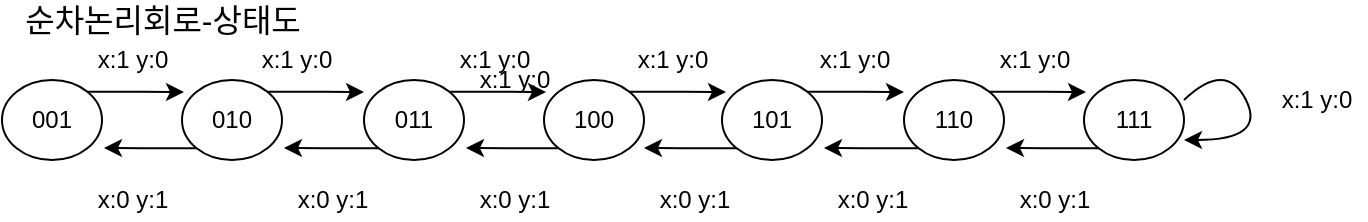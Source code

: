 <mxfile version="14.7.6" type="github">
  <diagram id="IsADIqTYUYIuU1v2_LW8" name="Page-1">
    <mxGraphModel dx="981" dy="486" grid="1" gridSize="10" guides="1" tooltips="1" connect="1" arrows="1" fold="1" page="1" pageScale="1" pageWidth="827" pageHeight="1169" math="0" shadow="0">
      <root>
        <mxCell id="0" />
        <mxCell id="1" parent="0" />
        <mxCell id="oFcrKs_U6eA4Mx5ZxtZ9-10" style="edgeStyle=orthogonalEdgeStyle;rounded=0;orthogonalLoop=1;jettySize=auto;html=1;exitX=1;exitY=0;exitDx=0;exitDy=0;entryX=0.02;entryY=0.15;entryDx=0;entryDy=0;entryPerimeter=0;" edge="1" parent="1" source="oFcrKs_U6eA4Mx5ZxtZ9-1" target="oFcrKs_U6eA4Mx5ZxtZ9-2">
          <mxGeometry relative="1" as="geometry" />
        </mxCell>
        <mxCell id="oFcrKs_U6eA4Mx5ZxtZ9-1" value="001" style="ellipse;whiteSpace=wrap;html=1;" vertex="1" parent="1">
          <mxGeometry x="118" y="60" width="50" height="40" as="geometry" />
        </mxCell>
        <mxCell id="oFcrKs_U6eA4Mx5ZxtZ9-11" style="edgeStyle=orthogonalEdgeStyle;rounded=0;orthogonalLoop=1;jettySize=auto;html=1;exitX=0;exitY=1;exitDx=0;exitDy=0;" edge="1" parent="1" source="oFcrKs_U6eA4Mx5ZxtZ9-2">
          <mxGeometry relative="1" as="geometry">
            <mxPoint x="169" y="94" as="targetPoint" />
          </mxGeometry>
        </mxCell>
        <mxCell id="oFcrKs_U6eA4Mx5ZxtZ9-15" style="edgeStyle=orthogonalEdgeStyle;rounded=0;orthogonalLoop=1;jettySize=auto;html=1;exitX=1;exitY=0;exitDx=0;exitDy=0;" edge="1" parent="1" source="oFcrKs_U6eA4Mx5ZxtZ9-2">
          <mxGeometry relative="1" as="geometry">
            <mxPoint x="299" y="66" as="targetPoint" />
          </mxGeometry>
        </mxCell>
        <mxCell id="oFcrKs_U6eA4Mx5ZxtZ9-2" value="010" style="ellipse;whiteSpace=wrap;html=1;" vertex="1" parent="1">
          <mxGeometry x="208" y="60" width="50" height="40" as="geometry" />
        </mxCell>
        <mxCell id="oFcrKs_U6eA4Mx5ZxtZ9-16" style="edgeStyle=orthogonalEdgeStyle;rounded=0;orthogonalLoop=1;jettySize=auto;html=1;exitX=1;exitY=0;exitDx=0;exitDy=0;entryX=0.02;entryY=0.15;entryDx=0;entryDy=0;entryPerimeter=0;" edge="1" source="oFcrKs_U6eA4Mx5ZxtZ9-17" target="oFcrKs_U6eA4Mx5ZxtZ9-20" parent="1">
          <mxGeometry relative="1" as="geometry" />
        </mxCell>
        <mxCell id="oFcrKs_U6eA4Mx5ZxtZ9-21" style="edgeStyle=orthogonalEdgeStyle;rounded=0;orthogonalLoop=1;jettySize=auto;html=1;exitX=0;exitY=1;exitDx=0;exitDy=0;" edge="1" parent="1" source="oFcrKs_U6eA4Mx5ZxtZ9-17">
          <mxGeometry relative="1" as="geometry">
            <mxPoint x="259" y="94" as="targetPoint" />
          </mxGeometry>
        </mxCell>
        <mxCell id="oFcrKs_U6eA4Mx5ZxtZ9-17" value="011" style="ellipse;whiteSpace=wrap;html=1;" vertex="1" parent="1">
          <mxGeometry x="299" y="60" width="50" height="40" as="geometry" />
        </mxCell>
        <mxCell id="oFcrKs_U6eA4Mx5ZxtZ9-18" style="edgeStyle=orthogonalEdgeStyle;rounded=0;orthogonalLoop=1;jettySize=auto;html=1;exitX=0;exitY=1;exitDx=0;exitDy=0;" edge="1" source="oFcrKs_U6eA4Mx5ZxtZ9-20" parent="1">
          <mxGeometry relative="1" as="geometry">
            <mxPoint x="350" y="94" as="targetPoint" />
          </mxGeometry>
        </mxCell>
        <mxCell id="oFcrKs_U6eA4Mx5ZxtZ9-19" style="edgeStyle=orthogonalEdgeStyle;rounded=0;orthogonalLoop=1;jettySize=auto;html=1;exitX=1;exitY=0;exitDx=0;exitDy=0;" edge="1" source="oFcrKs_U6eA4Mx5ZxtZ9-20" parent="1">
          <mxGeometry relative="1" as="geometry">
            <mxPoint x="480" y="66" as="targetPoint" />
          </mxGeometry>
        </mxCell>
        <mxCell id="oFcrKs_U6eA4Mx5ZxtZ9-20" value="100" style="ellipse;whiteSpace=wrap;html=1;" vertex="1" parent="1">
          <mxGeometry x="389" y="60" width="50" height="40" as="geometry" />
        </mxCell>
        <mxCell id="oFcrKs_U6eA4Mx5ZxtZ9-22" style="edgeStyle=orthogonalEdgeStyle;rounded=0;orthogonalLoop=1;jettySize=auto;html=1;exitX=1;exitY=0;exitDx=0;exitDy=0;" edge="1" source="oFcrKs_U6eA4Mx5ZxtZ9-23" parent="1">
          <mxGeometry relative="1" as="geometry">
            <mxPoint x="569" y="66" as="targetPoint" />
          </mxGeometry>
        </mxCell>
        <mxCell id="oFcrKs_U6eA4Mx5ZxtZ9-23" value="101" style="ellipse;whiteSpace=wrap;html=1;" vertex="1" parent="1">
          <mxGeometry x="478" y="60" width="50" height="40" as="geometry" />
        </mxCell>
        <mxCell id="oFcrKs_U6eA4Mx5ZxtZ9-24" style="edgeStyle=orthogonalEdgeStyle;rounded=0;orthogonalLoop=1;jettySize=auto;html=1;exitX=1;exitY=0;exitDx=0;exitDy=0;entryX=0.02;entryY=0.15;entryDx=0;entryDy=0;entryPerimeter=0;" edge="1" source="oFcrKs_U6eA4Mx5ZxtZ9-26" target="oFcrKs_U6eA4Mx5ZxtZ9-28" parent="1">
          <mxGeometry relative="1" as="geometry" />
        </mxCell>
        <mxCell id="oFcrKs_U6eA4Mx5ZxtZ9-25" style="edgeStyle=orthogonalEdgeStyle;rounded=0;orthogonalLoop=1;jettySize=auto;html=1;exitX=0;exitY=1;exitDx=0;exitDy=0;" edge="1" source="oFcrKs_U6eA4Mx5ZxtZ9-26" parent="1">
          <mxGeometry relative="1" as="geometry">
            <mxPoint x="529" y="94" as="targetPoint" />
          </mxGeometry>
        </mxCell>
        <mxCell id="oFcrKs_U6eA4Mx5ZxtZ9-26" value="110" style="ellipse;whiteSpace=wrap;html=1;" vertex="1" parent="1">
          <mxGeometry x="569" y="60" width="50" height="40" as="geometry" />
        </mxCell>
        <mxCell id="oFcrKs_U6eA4Mx5ZxtZ9-27" style="edgeStyle=orthogonalEdgeStyle;rounded=0;orthogonalLoop=1;jettySize=auto;html=1;exitX=0;exitY=1;exitDx=0;exitDy=0;" edge="1" source="oFcrKs_U6eA4Mx5ZxtZ9-28" parent="1">
          <mxGeometry relative="1" as="geometry">
            <mxPoint x="620" y="94" as="targetPoint" />
          </mxGeometry>
        </mxCell>
        <mxCell id="oFcrKs_U6eA4Mx5ZxtZ9-28" value="111" style="ellipse;whiteSpace=wrap;html=1;" vertex="1" parent="1">
          <mxGeometry x="659" y="60" width="50" height="40" as="geometry" />
        </mxCell>
        <mxCell id="oFcrKs_U6eA4Mx5ZxtZ9-29" style="edgeStyle=orthogonalEdgeStyle;rounded=0;orthogonalLoop=1;jettySize=auto;html=1;exitX=0;exitY=1;exitDx=0;exitDy=0;" edge="1" source="oFcrKs_U6eA4Mx5ZxtZ9-23" parent="1">
          <mxGeometry relative="1" as="geometry">
            <mxPoint x="439" y="94" as="targetPoint" />
          </mxGeometry>
        </mxCell>
        <mxCell id="oFcrKs_U6eA4Mx5ZxtZ9-30" value="&lt;font style=&quot;font-size: 16px&quot;&gt;순차논리회로-상태도&lt;/font&gt;" style="text;html=1;resizable=0;autosize=1;align=center;verticalAlign=middle;points=[];fillColor=none;strokeColor=none;rounded=0;fontSize=16;" vertex="1" parent="1">
          <mxGeometry x="118" y="20" width="160" height="20" as="geometry" />
        </mxCell>
        <mxCell id="oFcrKs_U6eA4Mx5ZxtZ9-575" value="x:1 y:0" style="text;html=1;resizable=0;autosize=1;align=center;verticalAlign=middle;points=[];fillColor=none;strokeColor=none;rounded=0;shadow=0;sketch=0;" vertex="1" parent="1">
          <mxGeometry x="158" y="40" width="50" height="20" as="geometry" />
        </mxCell>
        <mxCell id="oFcrKs_U6eA4Mx5ZxtZ9-576" value="x:1 y:0" style="text;html=1;resizable=0;autosize=1;align=center;verticalAlign=middle;points=[];fillColor=none;strokeColor=none;rounded=0;shadow=0;sketch=0;" vertex="1" parent="1">
          <mxGeometry x="240" y="40" width="50" height="20" as="geometry" />
        </mxCell>
        <mxCell id="oFcrKs_U6eA4Mx5ZxtZ9-577" value="x:1 y:0" style="text;html=1;resizable=0;autosize=1;align=center;verticalAlign=middle;points=[];fillColor=none;strokeColor=none;rounded=0;shadow=0;sketch=0;" vertex="1" parent="1">
          <mxGeometry x="339" y="40" width="50" height="20" as="geometry" />
        </mxCell>
        <mxCell id="oFcrKs_U6eA4Mx5ZxtZ9-578" value="x:1 y:0" style="text;html=1;resizable=0;autosize=1;align=center;verticalAlign=middle;points=[];fillColor=none;strokeColor=none;rounded=0;shadow=0;sketch=0;" vertex="1" parent="1">
          <mxGeometry x="349" y="50" width="50" height="20" as="geometry" />
        </mxCell>
        <mxCell id="oFcrKs_U6eA4Mx5ZxtZ9-579" value="x:1 y:0" style="text;html=1;resizable=0;autosize=1;align=center;verticalAlign=middle;points=[];fillColor=none;strokeColor=none;rounded=0;shadow=0;sketch=0;" vertex="1" parent="1">
          <mxGeometry x="428" y="40" width="50" height="20" as="geometry" />
        </mxCell>
        <mxCell id="oFcrKs_U6eA4Mx5ZxtZ9-580" value="x:1 y:0" style="text;html=1;resizable=0;autosize=1;align=center;verticalAlign=middle;points=[];fillColor=none;strokeColor=none;rounded=0;shadow=0;sketch=0;" vertex="1" parent="1">
          <mxGeometry x="519" y="40" width="50" height="20" as="geometry" />
        </mxCell>
        <mxCell id="oFcrKs_U6eA4Mx5ZxtZ9-581" value="x:1 y:0" style="text;html=1;resizable=0;autosize=1;align=center;verticalAlign=middle;points=[];fillColor=none;strokeColor=none;rounded=0;shadow=0;sketch=0;" vertex="1" parent="1">
          <mxGeometry x="609" y="40" width="50" height="20" as="geometry" />
        </mxCell>
        <mxCell id="oFcrKs_U6eA4Mx5ZxtZ9-582" value="x:0 y:1" style="text;html=1;resizable=0;autosize=1;align=center;verticalAlign=middle;points=[];fillColor=none;strokeColor=none;rounded=0;shadow=0;sketch=0;" vertex="1" parent="1">
          <mxGeometry x="619" y="110" width="50" height="20" as="geometry" />
        </mxCell>
        <mxCell id="oFcrKs_U6eA4Mx5ZxtZ9-583" value="x:0 y:1" style="text;html=1;resizable=0;autosize=1;align=center;verticalAlign=middle;points=[];fillColor=none;strokeColor=none;rounded=0;shadow=0;sketch=0;" vertex="1" parent="1">
          <mxGeometry x="528" y="110" width="50" height="20" as="geometry" />
        </mxCell>
        <mxCell id="oFcrKs_U6eA4Mx5ZxtZ9-584" value="x:0 y:1" style="text;html=1;resizable=0;autosize=1;align=center;verticalAlign=middle;points=[];fillColor=none;strokeColor=none;rounded=0;shadow=0;sketch=0;" vertex="1" parent="1">
          <mxGeometry x="439" y="110" width="50" height="20" as="geometry" />
        </mxCell>
        <mxCell id="oFcrKs_U6eA4Mx5ZxtZ9-585" value="x:0 y:1" style="text;html=1;resizable=0;autosize=1;align=center;verticalAlign=middle;points=[];fillColor=none;strokeColor=none;rounded=0;shadow=0;sketch=0;" vertex="1" parent="1">
          <mxGeometry x="349" y="110" width="50" height="20" as="geometry" />
        </mxCell>
        <mxCell id="oFcrKs_U6eA4Mx5ZxtZ9-586" value="x:0 y:1" style="text;html=1;resizable=0;autosize=1;align=center;verticalAlign=middle;points=[];fillColor=none;strokeColor=none;rounded=0;shadow=0;sketch=0;" vertex="1" parent="1">
          <mxGeometry x="258" y="110" width="50" height="20" as="geometry" />
        </mxCell>
        <mxCell id="oFcrKs_U6eA4Mx5ZxtZ9-587" value="x:0 y:1" style="text;html=1;resizable=0;autosize=1;align=center;verticalAlign=middle;points=[];fillColor=none;strokeColor=none;rounded=0;shadow=0;sketch=0;" vertex="1" parent="1">
          <mxGeometry x="158" y="110" width="50" height="20" as="geometry" />
        </mxCell>
        <mxCell id="oFcrKs_U6eA4Mx5ZxtZ9-588" value="" style="curved=1;endArrow=classic;html=1;" edge="1" parent="1">
          <mxGeometry width="50" height="50" relative="1" as="geometry">
            <mxPoint x="709" y="70" as="sourcePoint" />
            <mxPoint x="709" y="90" as="targetPoint" />
            <Array as="points">
              <mxPoint x="730" y="50" />
              <mxPoint x="750" y="90" />
            </Array>
          </mxGeometry>
        </mxCell>
        <mxCell id="oFcrKs_U6eA4Mx5ZxtZ9-589" value="x:1 y:0" style="text;html=1;resizable=0;autosize=1;align=center;verticalAlign=middle;points=[];fillColor=none;strokeColor=none;rounded=0;shadow=0;sketch=0;" vertex="1" parent="1">
          <mxGeometry x="750" y="60" width="50" height="20" as="geometry" />
        </mxCell>
      </root>
    </mxGraphModel>
  </diagram>
</mxfile>
